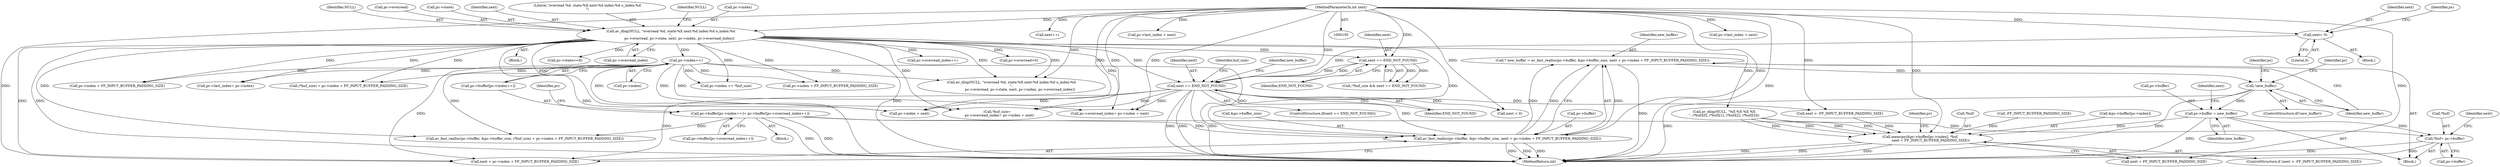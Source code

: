 digraph "0_FFmpeg_f31011e9abfb2ae75bb32bc44e2c34194c8dc40a@API" {
"1000279" [label="(Call,* new_buffer = av_fast_realloc(pc->buffer, &pc->buffer_size, next + pc->index + FF_INPUT_BUFFER_PADDING_SIZE))"];
"1000281" [label="(Call,av_fast_realloc(pc->buffer, &pc->buffer_size, next + pc->index + FF_INPUT_BUFFER_PADDING_SIZE))"];
"1000162" [label="(Call,pc->buffer[pc->index++]= pc->buffer[pc->overread_index++])"];
"1000107" [label="(MethodParameterIn,int next)"];
"1000199" [label="(Call,next == END_NOT_FOUND)"];
"1000116" [label="(Call,av_dlog(NULL, \"overread %d, state:%X next:%d index:%d o_index:%d\n\",\n                pc->overread, pc->state, next, pc->index, pc->overread_index))"];
"1000184" [label="(Call,next == END_NOT_FOUND)"];
"1000188" [label="(Call,next= 0)"];
"1000167" [label="(Call,pc->index++)"];
"1000297" [label="(Call,!new_buffer)"];
"1000312" [label="(Call,pc->buffer = new_buffer)"];
"1000322" [label="(Call,memcpy(&pc->buffer[pc->index], *buf,\n                   next + FF_INPUT_BUFFER_PADDING_SIZE))"];
"1000341" [label="(Call,*buf= pc->buffer)"];
"1000205" [label="(Identifier,new_buffer)"];
"1000168" [label="(Call,pc->index)"];
"1000282" [label="(Call,pc->buffer)"];
"1000268" [label="(Call,pc->index + next)"];
"1000368" [label="(Call,pc->last_index + next)"];
"1000201" [label="(Identifier,END_NOT_FOUND)"];
"1000189" [label="(Identifier,next)"];
"1000333" [label="(Call,next + FF_INPUT_BUFFER_PADDING_SIZE)"];
"1000190" [label="(Literal,0)"];
"1000280" [label="(Identifier,new_buffer)"];
"1000438" [label="(MethodReturn,int)"];
"1000217" [label="(Call,pc->index + FF_INPUT_BUFFER_PADDING_SIZE)"];
"1000351" [label="(Call,next++)"];
"1000185" [label="(Identifier,next)"];
"1000316" [label="(Identifier,new_buffer)"];
"1000261" [label="(Call,*buf_size=\n    pc->overread_index= pc->index + next)"];
"1000175" [label="(Call,pc->overread_index++)"];
"1000401" [label="(Call,av_dlog(NULL, \"overread %d, state:%X next:%d index:%d o_index:%d\n\",\n                pc->overread, pc->state, next, pc->index, pc->overread_index))"];
"1000193" [label="(Identifier,pc)"];
"1000318" [label="(Call,next > -FF_INPUT_BUFFER_PADDING_SIZE)"];
"1000163" [label="(Call,pc->buffer[pc->index++])"];
"1000387" [label="(Call,pc->last_index + next)"];
"1000117" [label="(Identifier,NULL)"];
"1000119" [label="(Call,pc->overread)"];
"1000331" [label="(Call,*buf)"];
"1000122" [label="(Call,pc->state)"];
"1000296" [label="(ControlStructure,if(!new_buffer))"];
"1000302" [label="(Identifier,pc)"];
"1000320" [label="(Call,-FF_INPUT_BUFFER_PADDING_SIZE)"];
"1000342" [label="(Call,*buf)"];
"1000298" [label="(Identifier,new_buffer)"];
"1000322" [label="(Call,memcpy(&pc->buffer[pc->index], *buf,\n                   next + FF_INPUT_BUFFER_PADDING_SIZE))"];
"1000171" [label="(Call,pc->buffer[pc->overread_index++])"];
"1000206" [label="(Call,av_fast_realloc(pc->buffer, &pc->buffer_size, (*buf_size) + pc->index + FF_INPUT_BUFFER_PADDING_SIZE))"];
"1000152" [label="(Call,pc->overread>0)"];
"1000277" [label="(Block,)"];
"1000159" [label="(Identifier,pc)"];
"1000323" [label="(Call,&pc->buffer[pc->index])"];
"1000317" [label="(ControlStructure,if (next > -FF_INPUT_BUFFER_PADDING_SIZE))"];
"1000162" [label="(Call,pc->buffer[pc->index++]= pc->buffer[pc->overread_index++])"];
"1000252" [label="(Call,pc->index += *buf_size)"];
"1000200" [label="(Identifier,next)"];
"1000187" [label="(Block,)"];
"1000180" [label="(Call,!*buf_size && next == END_NOT_FOUND)"];
"1000313" [label="(Call,pc->buffer)"];
"1000161" [label="(Block,)"];
"1000348" [label="(Call,next < 0)"];
"1000125" [label="(Identifier,next)"];
"1000186" [label="(Identifier,END_NOT_FOUND)"];
"1000285" [label="(Call,&pc->buffer_size)"];
"1000281" [label="(Call,av_fast_realloc(pc->buffer, &pc->buffer_size, next + pc->index + FF_INPUT_BUFFER_PADDING_SIZE))"];
"1000107" [label="(MethodParameterIn,int next)"];
"1000289" [label="(Call,next + pc->index + FF_INPUT_BUFFER_PADDING_SIZE)"];
"1000116" [label="(Call,av_dlog(NULL, \"overread %d, state:%X next:%d index:%d o_index:%d\n\",\n                pc->overread, pc->state, next, pc->index, pc->overread_index))"];
"1000264" [label="(Call,pc->overread_index= pc->index + next)"];
"1000132" [label="(Call,av_dlog(NULL, \"%X %X %X %X\n\", (*buf)[0], (*buf)[1], (*buf)[2], (*buf)[3]))"];
"1000118" [label="(Literal,\"overread %d, state:%X next:%d index:%d o_index:%d\n\")"];
"1000341" [label="(Call,*buf= pc->buffer)"];
"1000199" [label="(Call,next == END_NOT_FOUND)"];
"1000115" [label="(Block,)"];
"1000291" [label="(Call,pc->index + FF_INPUT_BUFFER_PADDING_SIZE)"];
"1000359" [label="(Call,pc->state<<8)"];
"1000198" [label="(ControlStructure,if(next == END_NOT_FOUND))"];
"1000319" [label="(Identifier,next)"];
"1000338" [label="(Identifier,pc)"];
"1000263" [label="(Identifier,buf_size)"];
"1000184" [label="(Call,next == END_NOT_FOUND)"];
"1000133" [label="(Identifier,NULL)"];
"1000191" [label="(Call,pc->last_index= pc->index)"];
"1000349" [label="(Identifier,next)"];
"1000297" [label="(Call,!new_buffer)"];
"1000129" [label="(Call,pc->overread_index)"];
"1000167" [label="(Call,pc->index++)"];
"1000279" [label="(Call,* new_buffer = av_fast_realloc(pc->buffer, &pc->buffer_size, next + pc->index + FF_INPUT_BUFFER_PADDING_SIZE))"];
"1000126" [label="(Call,pc->index)"];
"1000214" [label="(Call,(*buf_size) + pc->index + FF_INPUT_BUFFER_PADDING_SIZE)"];
"1000314" [label="(Identifier,pc)"];
"1000188" [label="(Call,next= 0)"];
"1000312" [label="(Call,pc->buffer = new_buffer)"];
"1000344" [label="(Call,pc->buffer)"];
"1000279" -> "1000277"  [label="AST: "];
"1000279" -> "1000281"  [label="CFG: "];
"1000280" -> "1000279"  [label="AST: "];
"1000281" -> "1000279"  [label="AST: "];
"1000298" -> "1000279"  [label="CFG: "];
"1000279" -> "1000438"  [label="DDG: "];
"1000281" -> "1000279"  [label="DDG: "];
"1000281" -> "1000279"  [label="DDG: "];
"1000281" -> "1000279"  [label="DDG: "];
"1000279" -> "1000297"  [label="DDG: "];
"1000281" -> "1000289"  [label="CFG: "];
"1000282" -> "1000281"  [label="AST: "];
"1000285" -> "1000281"  [label="AST: "];
"1000289" -> "1000281"  [label="AST: "];
"1000281" -> "1000438"  [label="DDG: "];
"1000281" -> "1000438"  [label="DDG: "];
"1000281" -> "1000438"  [label="DDG: "];
"1000162" -> "1000281"  [label="DDG: "];
"1000107" -> "1000281"  [label="DDG: "];
"1000199" -> "1000281"  [label="DDG: "];
"1000167" -> "1000281"  [label="DDG: "];
"1000116" -> "1000281"  [label="DDG: "];
"1000162" -> "1000161"  [label="AST: "];
"1000162" -> "1000171"  [label="CFG: "];
"1000163" -> "1000162"  [label="AST: "];
"1000171" -> "1000162"  [label="AST: "];
"1000159" -> "1000162"  [label="CFG: "];
"1000162" -> "1000438"  [label="DDG: "];
"1000162" -> "1000438"  [label="DDG: "];
"1000162" -> "1000206"  [label="DDG: "];
"1000162" -> "1000341"  [label="DDG: "];
"1000107" -> "1000105"  [label="AST: "];
"1000107" -> "1000438"  [label="DDG: "];
"1000107" -> "1000116"  [label="DDG: "];
"1000107" -> "1000184"  [label="DDG: "];
"1000107" -> "1000188"  [label="DDG: "];
"1000107" -> "1000199"  [label="DDG: "];
"1000107" -> "1000261"  [label="DDG: "];
"1000107" -> "1000264"  [label="DDG: "];
"1000107" -> "1000268"  [label="DDG: "];
"1000107" -> "1000289"  [label="DDG: "];
"1000107" -> "1000318"  [label="DDG: "];
"1000107" -> "1000322"  [label="DDG: "];
"1000107" -> "1000333"  [label="DDG: "];
"1000107" -> "1000348"  [label="DDG: "];
"1000107" -> "1000351"  [label="DDG: "];
"1000107" -> "1000368"  [label="DDG: "];
"1000107" -> "1000387"  [label="DDG: "];
"1000107" -> "1000401"  [label="DDG: "];
"1000199" -> "1000198"  [label="AST: "];
"1000199" -> "1000201"  [label="CFG: "];
"1000200" -> "1000199"  [label="AST: "];
"1000201" -> "1000199"  [label="AST: "];
"1000205" -> "1000199"  [label="CFG: "];
"1000263" -> "1000199"  [label="CFG: "];
"1000199" -> "1000438"  [label="DDG: "];
"1000199" -> "1000438"  [label="DDG: "];
"1000199" -> "1000438"  [label="DDG: "];
"1000116" -> "1000199"  [label="DDG: "];
"1000184" -> "1000199"  [label="DDG: "];
"1000184" -> "1000199"  [label="DDG: "];
"1000188" -> "1000199"  [label="DDG: "];
"1000199" -> "1000261"  [label="DDG: "];
"1000199" -> "1000264"  [label="DDG: "];
"1000199" -> "1000268"  [label="DDG: "];
"1000199" -> "1000289"  [label="DDG: "];
"1000199" -> "1000318"  [label="DDG: "];
"1000199" -> "1000348"  [label="DDG: "];
"1000116" -> "1000115"  [label="AST: "];
"1000116" -> "1000129"  [label="CFG: "];
"1000117" -> "1000116"  [label="AST: "];
"1000118" -> "1000116"  [label="AST: "];
"1000119" -> "1000116"  [label="AST: "];
"1000122" -> "1000116"  [label="AST: "];
"1000125" -> "1000116"  [label="AST: "];
"1000126" -> "1000116"  [label="AST: "];
"1000129" -> "1000116"  [label="AST: "];
"1000133" -> "1000116"  [label="CFG: "];
"1000116" -> "1000438"  [label="DDG: "];
"1000116" -> "1000438"  [label="DDG: "];
"1000116" -> "1000438"  [label="DDG: "];
"1000116" -> "1000132"  [label="DDG: "];
"1000116" -> "1000152"  [label="DDG: "];
"1000116" -> "1000167"  [label="DDG: "];
"1000116" -> "1000175"  [label="DDG: "];
"1000116" -> "1000184"  [label="DDG: "];
"1000116" -> "1000191"  [label="DDG: "];
"1000116" -> "1000206"  [label="DDG: "];
"1000116" -> "1000214"  [label="DDG: "];
"1000116" -> "1000217"  [label="DDG: "];
"1000116" -> "1000252"  [label="DDG: "];
"1000116" -> "1000261"  [label="DDG: "];
"1000116" -> "1000264"  [label="DDG: "];
"1000116" -> "1000268"  [label="DDG: "];
"1000116" -> "1000289"  [label="DDG: "];
"1000116" -> "1000291"  [label="DDG: "];
"1000116" -> "1000359"  [label="DDG: "];
"1000116" -> "1000401"  [label="DDG: "];
"1000116" -> "1000401"  [label="DDG: "];
"1000184" -> "1000180"  [label="AST: "];
"1000184" -> "1000186"  [label="CFG: "];
"1000185" -> "1000184"  [label="AST: "];
"1000186" -> "1000184"  [label="AST: "];
"1000180" -> "1000184"  [label="CFG: "];
"1000184" -> "1000180"  [label="DDG: "];
"1000184" -> "1000180"  [label="DDG: "];
"1000188" -> "1000187"  [label="AST: "];
"1000188" -> "1000190"  [label="CFG: "];
"1000189" -> "1000188"  [label="AST: "];
"1000190" -> "1000188"  [label="AST: "];
"1000193" -> "1000188"  [label="CFG: "];
"1000167" -> "1000163"  [label="AST: "];
"1000167" -> "1000168"  [label="CFG: "];
"1000168" -> "1000167"  [label="AST: "];
"1000163" -> "1000167"  [label="CFG: "];
"1000167" -> "1000191"  [label="DDG: "];
"1000167" -> "1000206"  [label="DDG: "];
"1000167" -> "1000214"  [label="DDG: "];
"1000167" -> "1000217"  [label="DDG: "];
"1000167" -> "1000252"  [label="DDG: "];
"1000167" -> "1000261"  [label="DDG: "];
"1000167" -> "1000264"  [label="DDG: "];
"1000167" -> "1000268"  [label="DDG: "];
"1000167" -> "1000289"  [label="DDG: "];
"1000167" -> "1000291"  [label="DDG: "];
"1000167" -> "1000401"  [label="DDG: "];
"1000297" -> "1000296"  [label="AST: "];
"1000297" -> "1000298"  [label="CFG: "];
"1000298" -> "1000297"  [label="AST: "];
"1000302" -> "1000297"  [label="CFG: "];
"1000314" -> "1000297"  [label="CFG: "];
"1000297" -> "1000438"  [label="DDG: "];
"1000297" -> "1000438"  [label="DDG: "];
"1000297" -> "1000312"  [label="DDG: "];
"1000312" -> "1000277"  [label="AST: "];
"1000312" -> "1000316"  [label="CFG: "];
"1000313" -> "1000312"  [label="AST: "];
"1000316" -> "1000312"  [label="AST: "];
"1000319" -> "1000312"  [label="CFG: "];
"1000312" -> "1000438"  [label="DDG: "];
"1000312" -> "1000322"  [label="DDG: "];
"1000312" -> "1000341"  [label="DDG: "];
"1000322" -> "1000317"  [label="AST: "];
"1000322" -> "1000333"  [label="CFG: "];
"1000323" -> "1000322"  [label="AST: "];
"1000331" -> "1000322"  [label="AST: "];
"1000333" -> "1000322"  [label="AST: "];
"1000338" -> "1000322"  [label="CFG: "];
"1000322" -> "1000438"  [label="DDG: "];
"1000322" -> "1000438"  [label="DDG: "];
"1000322" -> "1000438"  [label="DDG: "];
"1000132" -> "1000322"  [label="DDG: "];
"1000132" -> "1000322"  [label="DDG: "];
"1000132" -> "1000322"  [label="DDG: "];
"1000132" -> "1000322"  [label="DDG: "];
"1000318" -> "1000322"  [label="DDG: "];
"1000320" -> "1000322"  [label="DDG: "];
"1000341" -> "1000277"  [label="AST: "];
"1000341" -> "1000344"  [label="CFG: "];
"1000342" -> "1000341"  [label="AST: "];
"1000344" -> "1000341"  [label="AST: "];
"1000349" -> "1000341"  [label="CFG: "];
"1000341" -> "1000438"  [label="DDG: "];
"1000341" -> "1000438"  [label="DDG: "];
}
